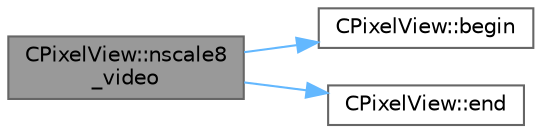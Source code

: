 digraph "CPixelView::nscale8_video"
{
 // LATEX_PDF_SIZE
  bgcolor="transparent";
  edge [fontname=Helvetica,fontsize=10,labelfontname=Helvetica,labelfontsize=10];
  node [fontname=Helvetica,fontsize=10,shape=box,height=0.2,width=0.4];
  rankdir="LR";
  Node1 [id="Node000001",label="CPixelView::nscale8\l_video",height=0.2,width=0.4,color="gray40", fillcolor="grey60", style="filled", fontcolor="black",tooltip="Scale every LED by the given scale."];
  Node1 -> Node2 [id="edge1_Node000001_Node000002",color="steelblue1",style="solid",tooltip=" "];
  Node2 [id="Node000002",label="CPixelView::begin",height=0.2,width=0.4,color="grey40", fillcolor="white", style="filled",URL="$de/d64/group___pixel_set.html#af3254e14aaccb1e8b38272ddeb6d8013",tooltip="Makes an iterator instance for the start of the LED set."];
  Node1 -> Node3 [id="edge2_Node000001_Node000003",color="steelblue1",style="solid",tooltip=" "];
  Node3 [id="Node000003",label="CPixelView::end",height=0.2,width=0.4,color="grey40", fillcolor="white", style="filled",URL="$de/d64/group___pixel_set.html#a5492e41e8b06dc599ab81b465c4236ed",tooltip="Makes an iterator instance for the end of the LED set."];
}
